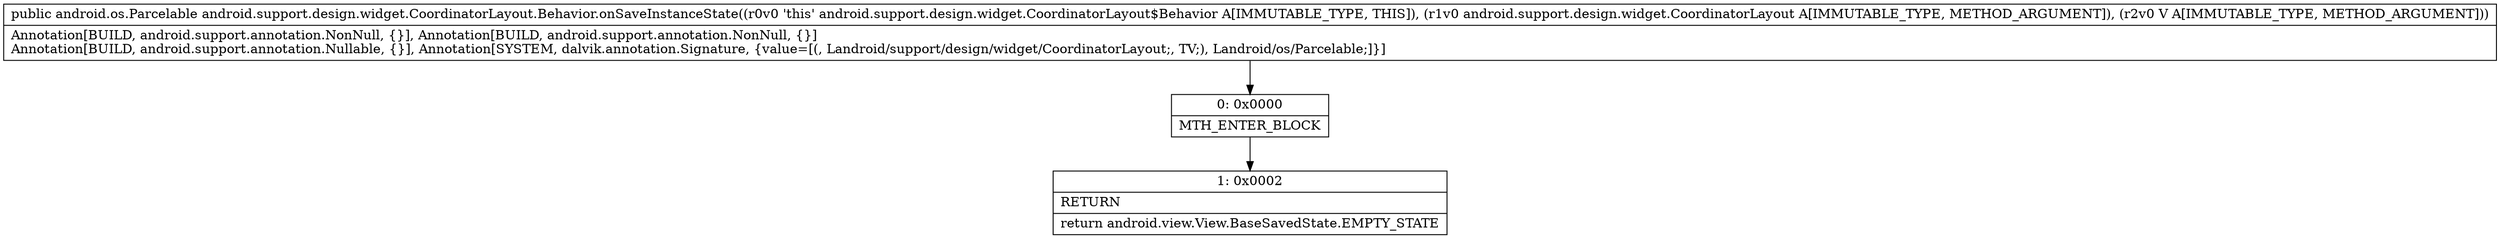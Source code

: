 digraph "CFG forandroid.support.design.widget.CoordinatorLayout.Behavior.onSaveInstanceState(Landroid\/support\/design\/widget\/CoordinatorLayout;Landroid\/view\/View;)Landroid\/os\/Parcelable;" {
Node_0 [shape=record,label="{0\:\ 0x0000|MTH_ENTER_BLOCK\l}"];
Node_1 [shape=record,label="{1\:\ 0x0002|RETURN\l|return android.view.View.BaseSavedState.EMPTY_STATE\l}"];
MethodNode[shape=record,label="{public android.os.Parcelable android.support.design.widget.CoordinatorLayout.Behavior.onSaveInstanceState((r0v0 'this' android.support.design.widget.CoordinatorLayout$Behavior A[IMMUTABLE_TYPE, THIS]), (r1v0 android.support.design.widget.CoordinatorLayout A[IMMUTABLE_TYPE, METHOD_ARGUMENT]), (r2v0 V A[IMMUTABLE_TYPE, METHOD_ARGUMENT]))  | Annotation[BUILD, android.support.annotation.NonNull, \{\}], Annotation[BUILD, android.support.annotation.NonNull, \{\}]\lAnnotation[BUILD, android.support.annotation.Nullable, \{\}], Annotation[SYSTEM, dalvik.annotation.Signature, \{value=[(, Landroid\/support\/design\/widget\/CoordinatorLayout;, TV;), Landroid\/os\/Parcelable;]\}]\l}"];
MethodNode -> Node_0;
Node_0 -> Node_1;
}

